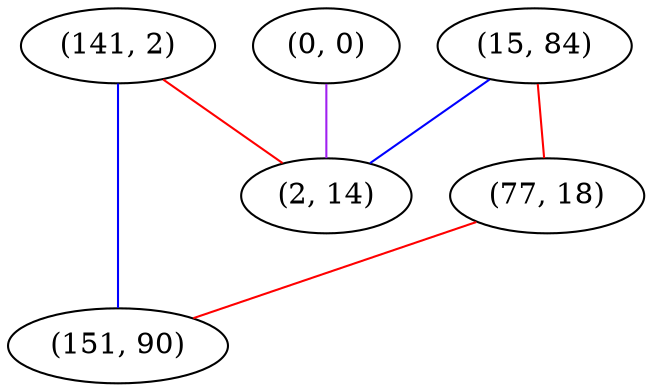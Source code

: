 graph "" {
"(0, 0)";
"(141, 2)";
"(15, 84)";
"(77, 18)";
"(151, 90)";
"(2, 14)";
"(0, 0)" -- "(2, 14)"  [color=purple, key=0, weight=4];
"(141, 2)" -- "(2, 14)"  [color=red, key=0, weight=1];
"(141, 2)" -- "(151, 90)"  [color=blue, key=0, weight=3];
"(15, 84)" -- "(2, 14)"  [color=blue, key=0, weight=3];
"(15, 84)" -- "(77, 18)"  [color=red, key=0, weight=1];
"(77, 18)" -- "(151, 90)"  [color=red, key=0, weight=1];
}
